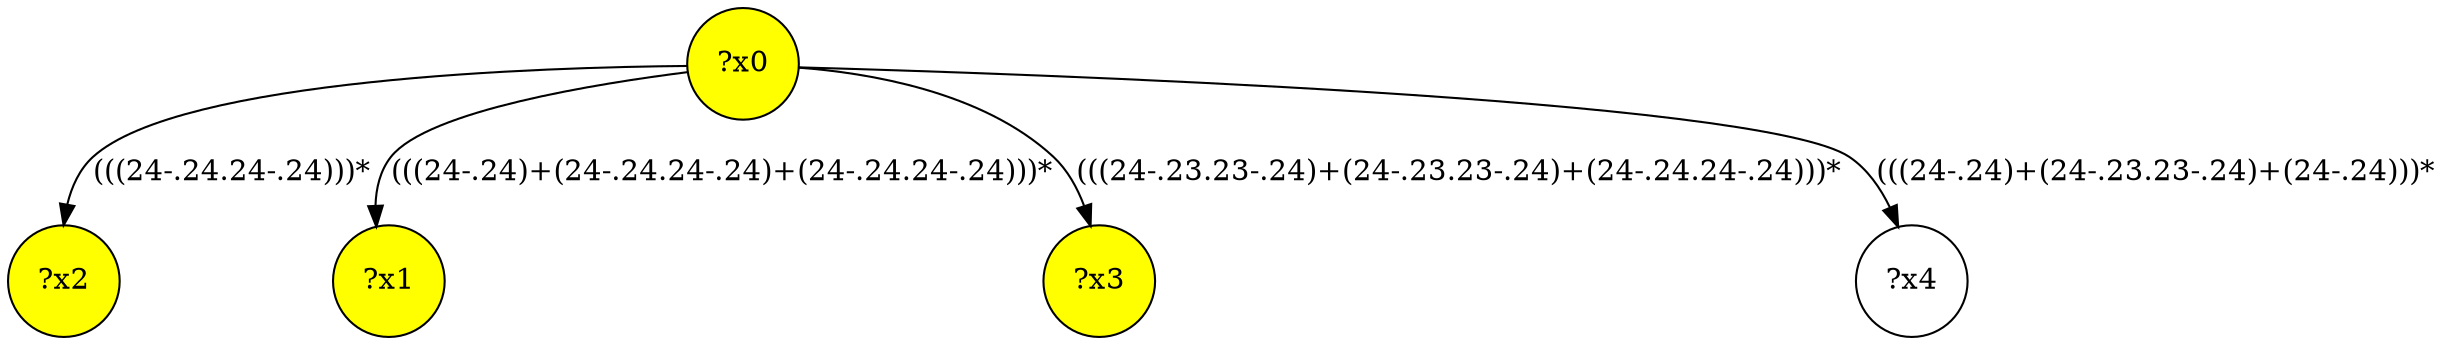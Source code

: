 digraph g {
	x2 [fillcolor="yellow", style="filled," shape=circle, label="?x2"];
	x1 [fillcolor="yellow", style="filled," shape=circle, label="?x1"];
	x0 [fillcolor="yellow", style="filled," shape=circle, label="?x0"];
	x3 [fillcolor="yellow", style="filled," shape=circle, label="?x3"];
	x0 -> x1 [label="(((24-.24)+(24-.24.24-.24)+(24-.24.24-.24)))*"];
	x0 -> x2 [label="(((24-.24.24-.24)))*"];
	x0 -> x3 [label="(((24-.23.23-.24)+(24-.23.23-.24)+(24-.24.24-.24)))*"];
	x4 [shape=circle, label="?x4"];
	x0 -> x4 [label="(((24-.24)+(24-.23.23-.24)+(24-.24)))*"];
}
